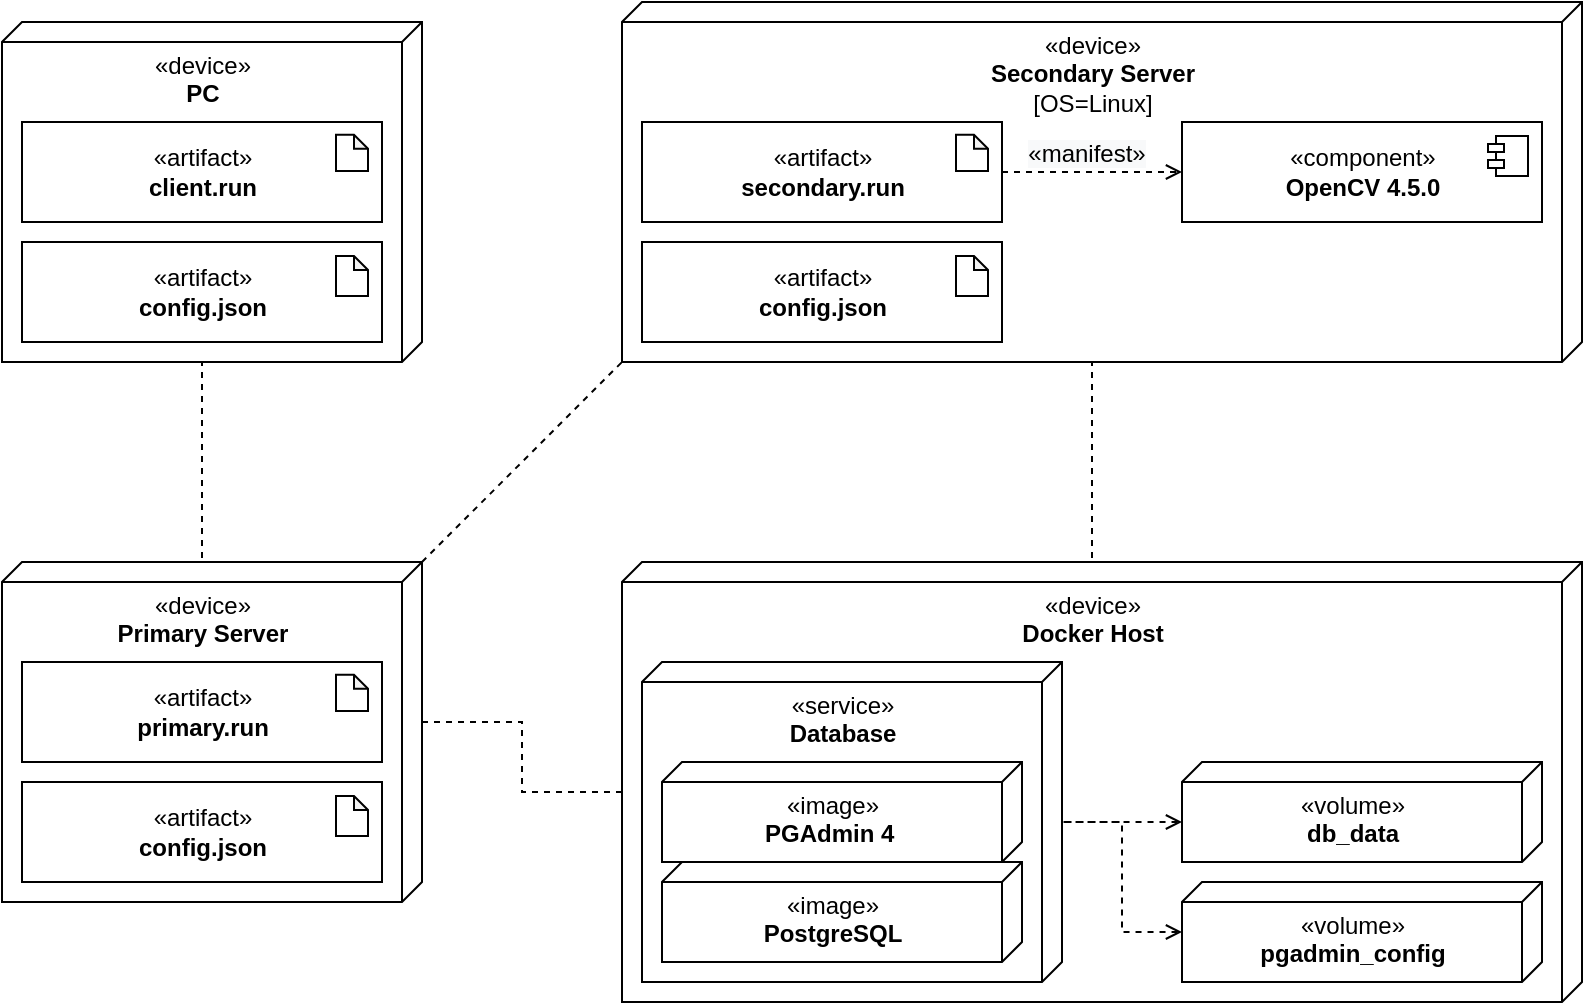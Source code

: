 <mxfile version="13.7.9" type="device"><diagram id="jRYIfg8rxJzCaT5IPYuo" name="deployment"><mxGraphModel dx="1024" dy="601" grid="1" gridSize="10" guides="1" tooltips="1" connect="1" arrows="1" fold="1" page="1" pageScale="1" pageWidth="850" pageHeight="1100" math="0" shadow="0"><root><mxCell id="0"/><mxCell id="1" parent="0"/><mxCell id="s02CSl7jZTI3wNb4JgIa-66" style="rounded=0;orthogonalLoop=1;jettySize=auto;html=1;exitX=0;exitY=0;exitDx=0;exitDy=0;exitPerimeter=0;entryX=1;entryY=1;entryDx=0;entryDy=0;entryPerimeter=0;dashed=1;startArrow=none;startFill=0;endArrow=none;endFill=0;" edge="1" parent="1" source="s02CSl7jZTI3wNb4JgIa-13" target="s02CSl7jZTI3wNb4JgIa-45"><mxGeometry relative="1" as="geometry"/></mxCell><mxCell id="s02CSl7jZTI3wNb4JgIa-68" style="edgeStyle=orthogonalEdgeStyle;rounded=0;orthogonalLoop=1;jettySize=auto;html=1;exitX=0;exitY=0;exitDx=0;exitDy=100;exitPerimeter=0;entryX=0;entryY=0;entryDx=170;entryDy=110;entryPerimeter=0;dashed=1;startArrow=none;startFill=0;endArrow=none;endFill=0;" edge="1" parent="1" source="s02CSl7jZTI3wNb4JgIa-13" target="s02CSl7jZTI3wNb4JgIa-52"><mxGeometry relative="1" as="geometry"><Array as="points"><mxPoint x="140" y="320"/></Array></mxGeometry></mxCell><mxCell id="s02CSl7jZTI3wNb4JgIa-69" style="edgeStyle=orthogonalEdgeStyle;rounded=0;orthogonalLoop=1;jettySize=auto;html=1;exitX=0;exitY=0;exitDx=80;exitDy=0;exitPerimeter=0;entryX=0;entryY=0;entryDx=115;entryDy=480;entryPerimeter=0;dashed=1;startArrow=none;startFill=0;endArrow=none;endFill=0;" edge="1" parent="1" source="s02CSl7jZTI3wNb4JgIa-13" target="s02CSl7jZTI3wNb4JgIa-15"><mxGeometry relative="1" as="geometry"/></mxCell><mxCell id="s02CSl7jZTI3wNb4JgIa-13" value="«device»&lt;br&gt;&lt;b&gt;Primary Server&lt;br&gt;&lt;/b&gt;" style="verticalAlign=top;align=center;spacingTop=8;spacingLeft=2;spacingRight=12;shape=cube;size=10;direction=south;fontStyle=0;html=1;container=1;collapsible=0;recursiveResize=0;" vertex="1" parent="1"><mxGeometry x="40" y="320" width="210" height="170" as="geometry"/></mxCell><mxCell id="s02CSl7jZTI3wNb4JgIa-41" value="" style="group" vertex="1" connectable="0" parent="s02CSl7jZTI3wNb4JgIa-13"><mxGeometry x="10" y="50" width="180" height="50" as="geometry"/></mxCell><mxCell id="s02CSl7jZTI3wNb4JgIa-42" value="«artifact»&lt;br&gt;&lt;b&gt;primary.run&lt;/b&gt;" style="html=1;dropTarget=1;container=1;collapsible=0;recursiveResize=0;" vertex="1" parent="s02CSl7jZTI3wNb4JgIa-41"><mxGeometry width="180" height="50" as="geometry"/></mxCell><mxCell id="s02CSl7jZTI3wNb4JgIa-43" value="" style="shape=note;whiteSpace=wrap;html=1;backgroundOutline=1;darkOpacity=0.05;size=7;" vertex="1" parent="s02CSl7jZTI3wNb4JgIa-42"><mxGeometry x="157" y="6.364" width="16" height="18.182" as="geometry"/></mxCell><mxCell id="s02CSl7jZTI3wNb4JgIa-32" value="«artifact»&lt;br&gt;&lt;b&gt;config.json&lt;/b&gt;" style="html=1;dropTarget=1;container=1;collapsible=0;recursiveResize=0;" vertex="1" parent="s02CSl7jZTI3wNb4JgIa-13"><mxGeometry x="10" y="110" width="180" height="50" as="geometry"/></mxCell><mxCell id="s02CSl7jZTI3wNb4JgIa-33" value="" style="shape=note;whiteSpace=wrap;html=1;backgroundOutline=1;darkOpacity=0.05;size=7;" vertex="1" parent="s02CSl7jZTI3wNb4JgIa-32"><mxGeometry x="157" y="7" width="16" height="20" as="geometry"/></mxCell><mxCell id="s02CSl7jZTI3wNb4JgIa-70" style="edgeStyle=orthogonalEdgeStyle;rounded=0;orthogonalLoop=1;jettySize=auto;html=1;exitX=0;exitY=0;exitDx=0;exitDy=235;exitPerimeter=0;entryX=0;entryY=0;entryDx=180;entryDy=245;entryPerimeter=0;dashed=1;startArrow=none;startFill=0;endArrow=none;endFill=0;" edge="1" parent="1" source="s02CSl7jZTI3wNb4JgIa-15" target="s02CSl7jZTI3wNb4JgIa-45"><mxGeometry relative="1" as="geometry"><Array as="points"><mxPoint x="585" y="320"/></Array></mxGeometry></mxCell><mxCell id="s02CSl7jZTI3wNb4JgIa-15" value="«device»&lt;br&gt;&lt;b&gt;Docker Host&lt;br&gt;&lt;/b&gt;" style="verticalAlign=top;align=center;spacingTop=8;spacingLeft=2;spacingRight=12;shape=cube;size=10;direction=south;fontStyle=0;html=1;container=1;collapsible=0;" vertex="1" parent="1"><mxGeometry x="350" y="320" width="480" height="220" as="geometry"/></mxCell><mxCell id="s02CSl7jZTI3wNb4JgIa-22" value="«volume»&lt;br&gt;&lt;b&gt;db_data&lt;/b&gt;" style="verticalAlign=top;align=center;spacingTop=8;spacingLeft=2;spacingRight=12;shape=cube;size=10;direction=south;fontStyle=0;html=1;" vertex="1" parent="s02CSl7jZTI3wNb4JgIa-15"><mxGeometry x="280" y="100" width="180" height="50" as="geometry"/></mxCell><mxCell id="s02CSl7jZTI3wNb4JgIa-23" value="«volume»&lt;br&gt;&lt;b&gt;pgadmin_config&lt;/b&gt;" style="verticalAlign=top;align=center;spacingTop=8;spacingLeft=2;spacingRight=12;shape=cube;size=10;direction=south;fontStyle=0;html=1;" vertex="1" parent="s02CSl7jZTI3wNb4JgIa-15"><mxGeometry x="280" y="160" width="180" height="50" as="geometry"/></mxCell><mxCell id="s02CSl7jZTI3wNb4JgIa-16" value="«service»&lt;br&gt;&lt;b&gt;Database&lt;/b&gt;" style="verticalAlign=top;align=center;spacingTop=8;spacingLeft=2;spacingRight=12;shape=cube;size=10;direction=south;fontStyle=0;html=1;container=1;collapsible=0;" vertex="1" parent="s02CSl7jZTI3wNb4JgIa-15"><mxGeometry x="10" y="50" width="210" height="160" as="geometry"/></mxCell><mxCell id="s02CSl7jZTI3wNb4JgIa-20" value="«image»&lt;br&gt;&lt;b&gt;PGAdmin 4&amp;nbsp;&lt;/b&gt;" style="verticalAlign=top;align=center;spacingTop=8;spacingLeft=2;spacingRight=12;shape=cube;size=10;direction=south;fontStyle=0;html=1;" vertex="1" parent="s02CSl7jZTI3wNb4JgIa-16"><mxGeometry x="10" y="50" width="180" height="50" as="geometry"/></mxCell><mxCell id="s02CSl7jZTI3wNb4JgIa-21" value="«image»&lt;br&gt;&lt;b&gt;PostgreSQL&lt;/b&gt;" style="verticalAlign=top;align=center;spacingTop=8;spacingLeft=2;spacingRight=12;shape=cube;size=10;direction=south;fontStyle=0;html=1;" vertex="1" parent="s02CSl7jZTI3wNb4JgIa-16"><mxGeometry x="10" y="100" width="180" height="50" as="geometry"/></mxCell><mxCell id="s02CSl7jZTI3wNb4JgIa-25" style="edgeStyle=orthogonalEdgeStyle;rounded=0;orthogonalLoop=1;jettySize=auto;html=1;exitX=0;exitY=0;exitDx=30;exitDy=180;exitPerimeter=0;dashed=1;startArrow=open;startFill=0;endArrow=none;endFill=0;" edge="1" parent="s02CSl7jZTI3wNb4JgIa-15" source="s02CSl7jZTI3wNb4JgIa-22" target="s02CSl7jZTI3wNb4JgIa-16"><mxGeometry relative="1" as="geometry"/></mxCell><mxCell id="s02CSl7jZTI3wNb4JgIa-65" style="edgeStyle=orthogonalEdgeStyle;rounded=0;orthogonalLoop=1;jettySize=auto;html=1;dashed=1;startArrow=open;startFill=0;endArrow=none;endFill=0;entryX=0;entryY=0;entryDx=75;entryDy=0;entryPerimeter=0;" edge="1" parent="s02CSl7jZTI3wNb4JgIa-15" source="s02CSl7jZTI3wNb4JgIa-23" target="s02CSl7jZTI3wNb4JgIa-16"><mxGeometry relative="1" as="geometry"><mxPoint x="210" y="240.0" as="targetPoint"/><Array as="points"><mxPoint x="250" y="185"/><mxPoint x="250" y="130"/><mxPoint x="220" y="130"/></Array></mxGeometry></mxCell><mxCell id="s02CSl7jZTI3wNb4JgIa-45" value="«device»&lt;br&gt;&lt;b&gt;Secondary Server&lt;/b&gt;&lt;br&gt;[OS=Linux]" style="verticalAlign=top;align=center;spacingTop=8;spacingLeft=2;spacingRight=12;shape=cube;size=10;direction=south;fontStyle=0;html=1;container=1;collapsible=0;recursiveResize=0;" vertex="1" parent="1"><mxGeometry x="350" y="40" width="480" height="180" as="geometry"/></mxCell><mxCell id="s02CSl7jZTI3wNb4JgIa-49" value="«artifact»&lt;br&gt;&lt;b&gt;config.json&lt;/b&gt;" style="html=1;dropTarget=1;container=1;collapsible=0;recursiveResize=0;" vertex="1" parent="s02CSl7jZTI3wNb4JgIa-45"><mxGeometry x="10" y="120" width="180" height="50" as="geometry"/></mxCell><mxCell id="s02CSl7jZTI3wNb4JgIa-50" value="" style="shape=note;whiteSpace=wrap;html=1;backgroundOutline=1;darkOpacity=0.05;size=7;" vertex="1" parent="s02CSl7jZTI3wNb4JgIa-49"><mxGeometry x="157" y="7" width="16" height="20" as="geometry"/></mxCell><mxCell id="s02CSl7jZTI3wNb4JgIa-46" value="" style="group" vertex="1" connectable="0" parent="s02CSl7jZTI3wNb4JgIa-45"><mxGeometry x="10" y="60" width="180" height="50" as="geometry"/></mxCell><mxCell id="s02CSl7jZTI3wNb4JgIa-47" value="«artifact»&lt;br&gt;&lt;b&gt;secondary.run&lt;/b&gt;" style="html=1;dropTarget=1;container=1;collapsible=0;recursiveResize=0;" vertex="1" parent="s02CSl7jZTI3wNb4JgIa-46"><mxGeometry width="180" height="50" as="geometry"/></mxCell><mxCell id="s02CSl7jZTI3wNb4JgIa-48" value="" style="shape=note;whiteSpace=wrap;html=1;backgroundOutline=1;darkOpacity=0.05;size=7;" vertex="1" parent="s02CSl7jZTI3wNb4JgIa-47"><mxGeometry x="157" y="6.364" width="16" height="18.182" as="geometry"/></mxCell><mxCell id="s02CSl7jZTI3wNb4JgIa-60" value="«component»&lt;br&gt;&lt;b&gt;OpenCV 4.5.0&lt;/b&gt;" style="html=1;dropTarget=0;" vertex="1" parent="s02CSl7jZTI3wNb4JgIa-45"><mxGeometry x="280" y="60" width="180" height="50" as="geometry"/></mxCell><mxCell id="s02CSl7jZTI3wNb4JgIa-61" value="" style="shape=module;jettyWidth=8;jettyHeight=4;" vertex="1" parent="s02CSl7jZTI3wNb4JgIa-60"><mxGeometry x="1" width="20" height="20" relative="1" as="geometry"><mxPoint x="-27" y="7" as="offset"/></mxGeometry></mxCell><mxCell id="s02CSl7jZTI3wNb4JgIa-63" style="edgeStyle=orthogonalEdgeStyle;rounded=0;orthogonalLoop=1;jettySize=auto;html=1;entryX=0;entryY=0.5;entryDx=0;entryDy=0;dashed=1;startArrow=none;startFill=0;endArrow=open;endFill=0;" edge="1" parent="s02CSl7jZTI3wNb4JgIa-45" source="s02CSl7jZTI3wNb4JgIa-47" target="s02CSl7jZTI3wNb4JgIa-60"><mxGeometry relative="1" as="geometry"/></mxCell><mxCell id="s02CSl7jZTI3wNb4JgIa-64" value="&lt;span style=&quot;font-size: 12px ; background-color: rgb(248 , 249 , 250)&quot;&gt;«manifest»&lt;/span&gt;" style="edgeLabel;html=1;align=center;verticalAlign=middle;resizable=0;points=[];" vertex="1" connectable="0" parent="s02CSl7jZTI3wNb4JgIa-63"><mxGeometry x="0.189" y="-1" relative="1" as="geometry"><mxPoint x="-11.67" y="-10.55" as="offset"/></mxGeometry></mxCell><mxCell id="s02CSl7jZTI3wNb4JgIa-52" value="«device»&lt;br&gt;&lt;b&gt;PC&lt;/b&gt;" style="verticalAlign=top;align=center;spacingTop=8;spacingLeft=2;spacingRight=12;shape=cube;size=10;direction=south;fontStyle=0;html=1;container=1;collapsible=0;recursiveResize=0;" vertex="1" parent="1"><mxGeometry x="40" y="50" width="210" height="170" as="geometry"/></mxCell><mxCell id="s02CSl7jZTI3wNb4JgIa-53" value="«artifact»&lt;br&gt;&lt;b&gt;config.json&lt;/b&gt;" style="html=1;dropTarget=1;container=1;collapsible=0;recursiveResize=0;" vertex="1" parent="s02CSl7jZTI3wNb4JgIa-52"><mxGeometry x="10" y="110" width="180" height="50" as="geometry"/></mxCell><mxCell id="s02CSl7jZTI3wNb4JgIa-54" value="" style="shape=note;whiteSpace=wrap;html=1;backgroundOutline=1;darkOpacity=0.05;size=7;" vertex="1" parent="s02CSl7jZTI3wNb4JgIa-53"><mxGeometry x="157" y="7" width="16" height="20" as="geometry"/></mxCell><mxCell id="s02CSl7jZTI3wNb4JgIa-55" value="" style="group" vertex="1" connectable="0" parent="s02CSl7jZTI3wNb4JgIa-52"><mxGeometry x="10" y="50" width="180" height="50" as="geometry"/></mxCell><mxCell id="s02CSl7jZTI3wNb4JgIa-56" value="«artifact»&lt;br&gt;&lt;b&gt;client.run&lt;/b&gt;" style="html=1;dropTarget=1;container=1;collapsible=0;recursiveResize=0;" vertex="1" parent="s02CSl7jZTI3wNb4JgIa-55"><mxGeometry width="180" height="50" as="geometry"/></mxCell><mxCell id="s02CSl7jZTI3wNb4JgIa-57" value="" style="shape=note;whiteSpace=wrap;html=1;backgroundOutline=1;darkOpacity=0.05;size=7;" vertex="1" parent="s02CSl7jZTI3wNb4JgIa-56"><mxGeometry x="157" y="6.364" width="16" height="18.182" as="geometry"/></mxCell></root></mxGraphModel></diagram></mxfile>